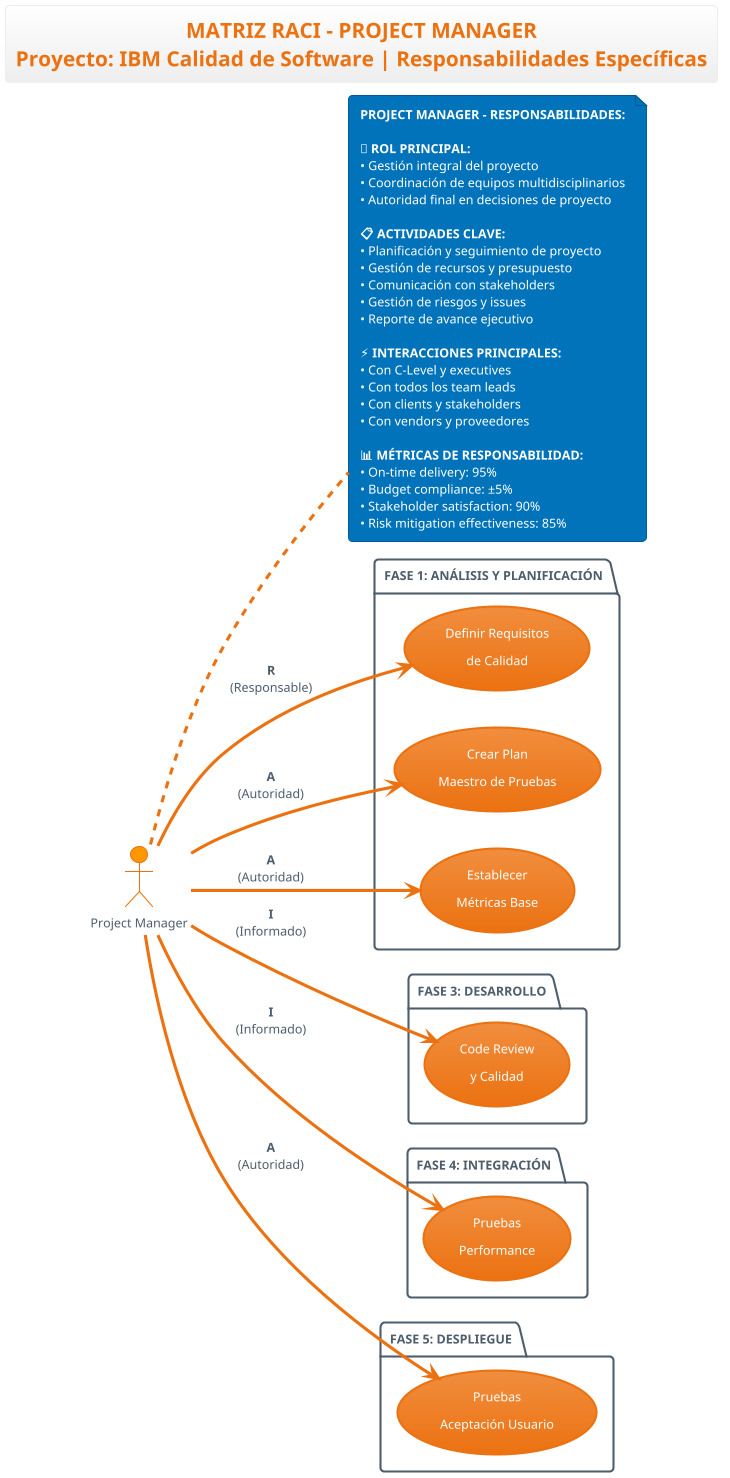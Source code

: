 @startuml roles-project-manager
!theme aws-orange
left to right direction

title **MATRIZ RACI - PROJECT MANAGER**\nProyecto: IBM Calidad de Software | Responsabilidades Específicas

' Actor principal
actor "Project Manager" as PM #FF9800

' Casos de uso por fases donde PM participa
package "**FASE 1: ANÁLISIS Y PLANIFICACIÓN**" {
  usecase "Definir Requisitos\nde Calidad" as UC1
  usecase "Crear Plan\nMaestro de Pruebas" as UC2
  usecase "Establecer\nMétricas Base" as UC3
}

package "**FASE 3: DESARROLLO**" {
  usecase "Code Review\ny Calidad" as UC9
}

package "**FASE 4: INTEGRACIÓN**" {
  usecase "Pruebas\nPerformance" as UC11
}

package "**FASE 5: DESPLIEGUE**" {
  usecase "Pruebas\nAceptación Usuario" as UC13
}

' Relaciones específicas del Project Manager
PM --> UC1 : **R**\n(Responsable)
PM --> UC2 : **A**\n(Autoridad)
PM --> UC3 : **A**\n(Autoridad)
PM --> UC9 : **I**\n(Informado)
PM --> UC11 : **I**\n(Informado)
PM --> UC13 : **A**\n(Autoridad)

' Descripción del rol
note right of PM
**PROJECT MANAGER - RESPONSABILIDADES:**

**🎯 ROL PRINCIPAL:**
• Gestión integral del proyecto
• Coordinación de equipos multidisciplinarios
• Autoridad final en decisiones de proyecto

**📋 ACTIVIDADES CLAVE:**
• Planificación y seguimiento de proyecto
• Gestión de recursos y presupuesto
• Comunicación con stakeholders
• Gestión de riesgos y issues
• Reporte de avance ejecutivo

**⚡ INTERACCIONES PRINCIPALES:**
• Con C-Level y executives
• Con todos los team leads
• Con clients y stakeholders
• Con vendors y proveedores

**📊 MÉTRICAS DE RESPONSABILIDAD:**
• On-time delivery: 95%
• Budget compliance: ±5%
• Stakeholder satisfaction: 90%
• Risk mitigation effectiveness: 85%
end note

@enduml
